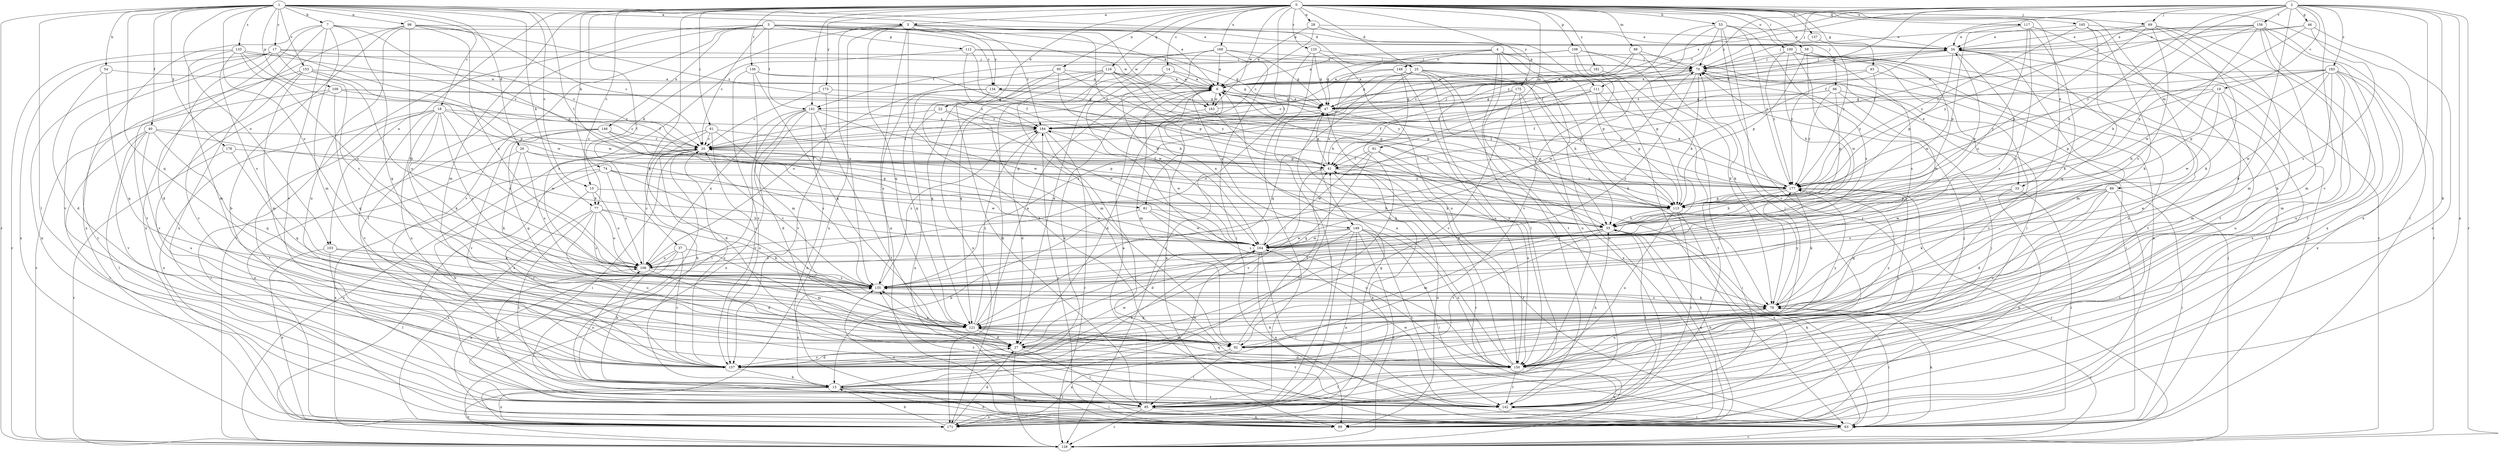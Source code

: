 strict digraph  {
0;
1;
2;
3;
4;
5;
6;
7;
13;
14;
15;
17;
18;
19;
20;
22;
25;
26;
27;
28;
33;
34;
37;
40;
41;
43;
46;
47;
53;
54;
55;
58;
61;
63;
66;
69;
70;
74;
77;
78;
81;
85;
88;
89;
91;
92;
95;
98;
99;
100;
103;
106;
108;
109;
111;
112;
113;
116;
117;
121;
125;
128;
133;
134;
135;
136;
137;
141;
142;
146;
148;
149;
150;
153;
156;
157;
163;
164;
165;
169;
171;
173;
175;
176;
177;
181;
183;
184;
0 -> 5  [label=a];
0 -> 14  [label=c];
0 -> 15  [label=c];
0 -> 22  [label=d];
0 -> 25  [label=d];
0 -> 28  [label=e];
0 -> 33  [label=e];
0 -> 37  [label=f];
0 -> 43  [label=g];
0 -> 53  [label=h];
0 -> 58  [label=i];
0 -> 61  [label=i];
0 -> 63  [label=i];
0 -> 66  [label=j];
0 -> 69  [label=j];
0 -> 74  [label=k];
0 -> 81  [label=l];
0 -> 88  [label=m];
0 -> 89  [label=m];
0 -> 91  [label=m];
0 -> 92  [label=m];
0 -> 95  [label=n];
0 -> 100  [label=o];
0 -> 103  [label=o];
0 -> 108  [label=p];
0 -> 116  [label=q];
0 -> 117  [label=q];
0 -> 121  [label=q];
0 -> 125  [label=r];
0 -> 136  [label=t];
0 -> 137  [label=t];
0 -> 141  [label=t];
0 -> 163  [label=w];
0 -> 165  [label=x];
0 -> 169  [label=x];
0 -> 173  [label=y];
0 -> 175  [label=y];
0 -> 181  [label=z];
1 -> 5  [label=a];
1 -> 6  [label=a];
1 -> 7  [label=b];
1 -> 15  [label=c];
1 -> 17  [label=c];
1 -> 18  [label=c];
1 -> 25  [label=d];
1 -> 26  [label=d];
1 -> 40  [label=f];
1 -> 54  [label=h];
1 -> 77  [label=k];
1 -> 81  [label=l];
1 -> 85  [label=l];
1 -> 98  [label=n];
1 -> 103  [label=o];
1 -> 106  [label=o];
1 -> 109  [label=p];
1 -> 121  [label=q];
1 -> 128  [label=r];
1 -> 133  [label=s];
1 -> 153  [label=v];
1 -> 176  [label=y];
2 -> 13  [label=b];
2 -> 19  [label=c];
2 -> 27  [label=d];
2 -> 41  [label=f];
2 -> 46  [label=g];
2 -> 47  [label=g];
2 -> 55  [label=h];
2 -> 69  [label=j];
2 -> 70  [label=j];
2 -> 99  [label=n];
2 -> 111  [label=p];
2 -> 128  [label=r];
2 -> 134  [label=s];
2 -> 141  [label=t];
2 -> 156  [label=v];
2 -> 157  [label=v];
2 -> 171  [label=x];
2 -> 177  [label=y];
2 -> 183  [label=z];
3 -> 6  [label=a];
3 -> 20  [label=c];
3 -> 85  [label=l];
3 -> 111  [label=p];
3 -> 112  [label=p];
3 -> 128  [label=r];
3 -> 134  [label=s];
3 -> 141  [label=t];
3 -> 146  [label=u];
3 -> 157  [label=v];
3 -> 163  [label=w];
4 -> 33  [label=e];
4 -> 85  [label=l];
4 -> 99  [label=n];
4 -> 113  [label=p];
4 -> 141  [label=t];
4 -> 142  [label=t];
4 -> 148  [label=u];
4 -> 149  [label=u];
5 -> 34  [label=e];
5 -> 41  [label=f];
5 -> 77  [label=k];
5 -> 99  [label=n];
5 -> 121  [label=q];
5 -> 134  [label=s];
5 -> 135  [label=s];
5 -> 142  [label=t];
5 -> 163  [label=w];
5 -> 171  [label=x];
5 -> 184  [label=z];
6 -> 47  [label=g];
6 -> 55  [label=h];
6 -> 92  [label=m];
6 -> 149  [label=u];
6 -> 163  [label=w];
6 -> 177  [label=y];
7 -> 34  [label=e];
7 -> 92  [label=m];
7 -> 99  [label=n];
7 -> 113  [label=p];
7 -> 121  [label=q];
7 -> 142  [label=t];
7 -> 157  [label=v];
7 -> 171  [label=x];
13 -> 6  [label=a];
13 -> 41  [label=f];
13 -> 55  [label=h];
13 -> 63  [label=i];
13 -> 85  [label=l];
13 -> 99  [label=n];
13 -> 106  [label=o];
13 -> 128  [label=r];
13 -> 135  [label=s];
13 -> 142  [label=t];
13 -> 164  [label=w];
13 -> 171  [label=x];
14 -> 6  [label=a];
14 -> 47  [label=g];
14 -> 121  [label=q];
14 -> 164  [label=w];
15 -> 55  [label=h];
15 -> 77  [label=k];
15 -> 106  [label=o];
15 -> 157  [label=v];
17 -> 20  [label=c];
17 -> 27  [label=d];
17 -> 70  [label=j];
17 -> 99  [label=n];
17 -> 135  [label=s];
17 -> 157  [label=v];
17 -> 164  [label=w];
17 -> 171  [label=x];
18 -> 20  [label=c];
18 -> 78  [label=k];
18 -> 106  [label=o];
18 -> 135  [label=s];
18 -> 142  [label=t];
18 -> 150  [label=u];
18 -> 157  [label=v];
18 -> 171  [label=x];
18 -> 184  [label=z];
19 -> 47  [label=g];
19 -> 55  [label=h];
19 -> 92  [label=m];
19 -> 113  [label=p];
19 -> 150  [label=u];
19 -> 164  [label=w];
20 -> 41  [label=f];
20 -> 63  [label=i];
20 -> 85  [label=l];
20 -> 128  [label=r];
22 -> 20  [label=c];
22 -> 99  [label=n];
22 -> 164  [label=w];
22 -> 184  [label=z];
25 -> 6  [label=a];
25 -> 47  [label=g];
25 -> 55  [label=h];
25 -> 78  [label=k];
25 -> 121  [label=q];
25 -> 135  [label=s];
25 -> 142  [label=t];
25 -> 150  [label=u];
26 -> 41  [label=f];
26 -> 78  [label=k];
26 -> 85  [label=l];
26 -> 113  [label=p];
26 -> 135  [label=s];
27 -> 78  [label=k];
27 -> 85  [label=l];
27 -> 128  [label=r];
27 -> 135  [label=s];
27 -> 150  [label=u];
27 -> 157  [label=v];
27 -> 177  [label=y];
28 -> 6  [label=a];
28 -> 20  [label=c];
28 -> 34  [label=e];
28 -> 63  [label=i];
33 -> 63  [label=i];
33 -> 99  [label=n];
33 -> 113  [label=p];
33 -> 121  [label=q];
34 -> 70  [label=j];
34 -> 92  [label=m];
34 -> 113  [label=p];
34 -> 135  [label=s];
34 -> 171  [label=x];
34 -> 184  [label=z];
37 -> 13  [label=b];
37 -> 92  [label=m];
37 -> 99  [label=n];
37 -> 106  [label=o];
37 -> 157  [label=v];
40 -> 20  [label=c];
40 -> 63  [label=i];
40 -> 85  [label=l];
40 -> 121  [label=q];
40 -> 150  [label=u];
40 -> 157  [label=v];
40 -> 164  [label=w];
41 -> 47  [label=g];
41 -> 99  [label=n];
41 -> 128  [label=r];
41 -> 157  [label=v];
41 -> 171  [label=x];
41 -> 177  [label=y];
43 -> 6  [label=a];
43 -> 150  [label=u];
43 -> 177  [label=y];
43 -> 184  [label=z];
46 -> 34  [label=e];
46 -> 70  [label=j];
46 -> 99  [label=n];
46 -> 113  [label=p];
46 -> 135  [label=s];
47 -> 6  [label=a];
47 -> 85  [label=l];
47 -> 113  [label=p];
47 -> 184  [label=z];
53 -> 34  [label=e];
53 -> 41  [label=f];
53 -> 70  [label=j];
53 -> 135  [label=s];
53 -> 157  [label=v];
53 -> 177  [label=y];
53 -> 184  [label=z];
53 -> 85  [label=r];
54 -> 6  [label=a];
54 -> 27  [label=d];
54 -> 121  [label=q];
55 -> 34  [label=e];
55 -> 92  [label=m];
55 -> 99  [label=n];
55 -> 142  [label=t];
55 -> 157  [label=v];
55 -> 164  [label=w];
58 -> 70  [label=j];
58 -> 113  [label=p];
58 -> 142  [label=t];
58 -> 164  [label=w];
58 -> 177  [label=y];
61 -> 13  [label=b];
61 -> 20  [label=c];
61 -> 27  [label=d];
61 -> 113  [label=p];
61 -> 135  [label=s];
61 -> 157  [label=v];
63 -> 34  [label=e];
63 -> 41  [label=f];
63 -> 55  [label=h];
63 -> 78  [label=k];
63 -> 128  [label=r];
63 -> 135  [label=s];
66 -> 41  [label=f];
66 -> 47  [label=g];
66 -> 113  [label=p];
66 -> 157  [label=v];
66 -> 164  [label=w];
66 -> 177  [label=y];
69 -> 34  [label=e];
69 -> 78  [label=k];
69 -> 85  [label=l];
69 -> 92  [label=m];
69 -> 113  [label=p];
69 -> 135  [label=s];
69 -> 177  [label=y];
70 -> 6  [label=a];
70 -> 55  [label=h];
70 -> 63  [label=i];
70 -> 135  [label=s];
70 -> 164  [label=w];
74 -> 13  [label=b];
74 -> 106  [label=o];
74 -> 135  [label=s];
74 -> 164  [label=w];
74 -> 171  [label=x];
74 -> 177  [label=y];
77 -> 55  [label=h];
77 -> 78  [label=k];
77 -> 106  [label=o];
77 -> 135  [label=s];
77 -> 142  [label=t];
77 -> 150  [label=u];
77 -> 171  [label=x];
78 -> 63  [label=i];
78 -> 121  [label=q];
78 -> 128  [label=r];
78 -> 135  [label=s];
78 -> 150  [label=u];
78 -> 177  [label=y];
81 -> 13  [label=b];
81 -> 55  [label=h];
81 -> 150  [label=u];
81 -> 164  [label=w];
85 -> 6  [label=a];
85 -> 70  [label=j];
85 -> 99  [label=n];
85 -> 106  [label=o];
85 -> 128  [label=r];
85 -> 171  [label=x];
88 -> 20  [label=c];
88 -> 47  [label=g];
88 -> 70  [label=j];
88 -> 78  [label=k];
89 -> 27  [label=d];
89 -> 63  [label=i];
89 -> 78  [label=k];
89 -> 113  [label=p];
89 -> 135  [label=s];
89 -> 142  [label=t];
89 -> 150  [label=u];
89 -> 164  [label=w];
91 -> 41  [label=f];
91 -> 63  [label=i];
91 -> 121  [label=q];
91 -> 150  [label=u];
91 -> 164  [label=w];
92 -> 41  [label=f];
92 -> 70  [label=j];
92 -> 85  [label=l];
92 -> 171  [label=x];
92 -> 177  [label=y];
95 -> 6  [label=a];
95 -> 55  [label=h];
95 -> 85  [label=l];
95 -> 106  [label=o];
95 -> 113  [label=p];
98 -> 13  [label=b];
98 -> 20  [label=c];
98 -> 34  [label=e];
98 -> 106  [label=o];
98 -> 135  [label=s];
98 -> 150  [label=u];
98 -> 171  [label=x];
98 -> 184  [label=z];
99 -> 6  [label=a];
99 -> 55  [label=h];
99 -> 70  [label=j];
99 -> 184  [label=z];
100 -> 55  [label=h];
100 -> 63  [label=i];
100 -> 70  [label=j];
100 -> 85  [label=l];
100 -> 99  [label=n];
100 -> 135  [label=s];
100 -> 164  [label=w];
100 -> 177  [label=y];
103 -> 85  [label=l];
103 -> 106  [label=o];
103 -> 135  [label=s];
103 -> 171  [label=x];
106 -> 20  [label=c];
106 -> 27  [label=d];
106 -> 70  [label=j];
106 -> 135  [label=s];
108 -> 6  [label=a];
108 -> 47  [label=g];
108 -> 70  [label=j];
108 -> 78  [label=k];
108 -> 113  [label=p];
108 -> 157  [label=v];
109 -> 41  [label=f];
109 -> 47  [label=g];
109 -> 121  [label=q];
109 -> 128  [label=r];
109 -> 157  [label=v];
109 -> 184  [label=z];
111 -> 20  [label=c];
111 -> 47  [label=g];
111 -> 106  [label=o];
111 -> 113  [label=p];
111 -> 142  [label=t];
112 -> 41  [label=f];
112 -> 47  [label=g];
112 -> 70  [label=j];
112 -> 113  [label=p];
112 -> 135  [label=s];
113 -> 55  [label=h];
113 -> 142  [label=t];
113 -> 150  [label=u];
113 -> 171  [label=x];
116 -> 6  [label=a];
116 -> 55  [label=h];
116 -> 92  [label=m];
116 -> 113  [label=p];
116 -> 121  [label=q];
116 -> 150  [label=u];
116 -> 171  [label=x];
116 -> 177  [label=y];
117 -> 34  [label=e];
117 -> 78  [label=k];
117 -> 106  [label=o];
117 -> 113  [label=p];
117 -> 135  [label=s];
117 -> 142  [label=t];
121 -> 6  [label=a];
121 -> 27  [label=d];
121 -> 92  [label=m];
121 -> 142  [label=t];
121 -> 184  [label=z];
125 -> 47  [label=g];
125 -> 70  [label=j];
125 -> 85  [label=l];
125 -> 128  [label=r];
125 -> 150  [label=u];
128 -> 20  [label=c];
128 -> 70  [label=j];
133 -> 20  [label=c];
133 -> 70  [label=j];
133 -> 92  [label=m];
133 -> 106  [label=o];
133 -> 128  [label=r];
133 -> 135  [label=s];
133 -> 164  [label=w];
134 -> 47  [label=g];
134 -> 121  [label=q];
134 -> 135  [label=s];
134 -> 164  [label=w];
134 -> 177  [label=y];
135 -> 20  [label=c];
135 -> 78  [label=k];
135 -> 184  [label=z];
136 -> 6  [label=a];
136 -> 92  [label=m];
136 -> 121  [label=q];
136 -> 157  [label=v];
136 -> 177  [label=y];
137 -> 177  [label=y];
141 -> 27  [label=d];
141 -> 85  [label=l];
141 -> 99  [label=n];
141 -> 106  [label=o];
141 -> 113  [label=p];
141 -> 142  [label=t];
141 -> 171  [label=x];
141 -> 184  [label=z];
142 -> 63  [label=i];
142 -> 135  [label=s];
142 -> 164  [label=w];
146 -> 20  [label=c];
146 -> 113  [label=p];
146 -> 121  [label=q];
146 -> 157  [label=v];
146 -> 171  [label=x];
146 -> 177  [label=y];
148 -> 6  [label=a];
148 -> 20  [label=c];
148 -> 55  [label=h];
148 -> 113  [label=p];
148 -> 150  [label=u];
148 -> 157  [label=v];
149 -> 27  [label=d];
149 -> 63  [label=i];
149 -> 85  [label=l];
149 -> 106  [label=o];
149 -> 128  [label=r];
149 -> 142  [label=t];
149 -> 150  [label=u];
149 -> 164  [label=w];
149 -> 171  [label=x];
150 -> 6  [label=a];
150 -> 34  [label=e];
150 -> 47  [label=g];
150 -> 85  [label=l];
150 -> 99  [label=n];
150 -> 121  [label=q];
150 -> 142  [label=t];
150 -> 177  [label=y];
150 -> 184  [label=z];
153 -> 6  [label=a];
153 -> 92  [label=m];
153 -> 106  [label=o];
153 -> 113  [label=p];
153 -> 142  [label=t];
153 -> 157  [label=v];
156 -> 34  [label=e];
156 -> 41  [label=f];
156 -> 55  [label=h];
156 -> 70  [label=j];
156 -> 85  [label=l];
156 -> 92  [label=m];
156 -> 128  [label=r];
156 -> 164  [label=w];
156 -> 171  [label=x];
157 -> 13  [label=b];
157 -> 20  [label=c];
157 -> 27  [label=d];
157 -> 164  [label=w];
163 -> 27  [label=d];
163 -> 34  [label=e];
163 -> 78  [label=k];
164 -> 6  [label=a];
164 -> 13  [label=b];
164 -> 63  [label=i];
164 -> 99  [label=n];
164 -> 106  [label=o];
165 -> 34  [label=e];
165 -> 78  [label=k];
165 -> 121  [label=q];
165 -> 128  [label=r];
165 -> 177  [label=y];
169 -> 6  [label=a];
169 -> 27  [label=d];
169 -> 47  [label=g];
169 -> 63  [label=i];
169 -> 70  [label=j];
169 -> 164  [label=w];
169 -> 171  [label=x];
171 -> 13  [label=b];
171 -> 27  [label=d];
171 -> 47  [label=g];
173 -> 20  [label=c];
173 -> 47  [label=g];
173 -> 157  [label=v];
175 -> 41  [label=f];
175 -> 47  [label=g];
175 -> 150  [label=u];
175 -> 157  [label=v];
175 -> 171  [label=x];
176 -> 41  [label=f];
176 -> 121  [label=q];
176 -> 128  [label=r];
177 -> 6  [label=a];
177 -> 20  [label=c];
177 -> 55  [label=h];
177 -> 78  [label=k];
177 -> 113  [label=p];
177 -> 128  [label=r];
181 -> 6  [label=a];
181 -> 142  [label=t];
183 -> 6  [label=a];
183 -> 78  [label=k];
183 -> 85  [label=l];
183 -> 92  [label=m];
183 -> 113  [label=p];
183 -> 150  [label=u];
183 -> 164  [label=w];
183 -> 171  [label=x];
183 -> 177  [label=y];
183 -> 184  [label=z];
184 -> 20  [label=c];
184 -> 27  [label=d];
184 -> 63  [label=i];
184 -> 70  [label=j];
184 -> 128  [label=r];
184 -> 164  [label=w];
}
